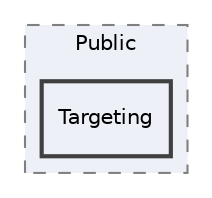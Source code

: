 digraph "Source/GKAbility/Public/Targeting"
{
 // LATEX_PDF_SIZE
  edge [fontname="Helvetica",fontsize="10",labelfontname="Helvetica",labelfontsize="10"];
  node [fontname="Helvetica",fontsize="10",shape=record];
  compound=true
  subgraph clusterdir_9b2858cc452508f4e514ff18cb2eb58e {
    graph [ bgcolor="#edf0f7", pencolor="grey50", style="filled,dashed,", label="Public", fontname="Helvetica", fontsize="10", URL="dir_9b2858cc452508f4e514ff18cb2eb58e.html"]
  dir_f61f2e4ce307667555ec81a30448ad93 [shape=box, label="Targeting", style="filled,bold,", fillcolor="#edf0f7", color="grey25", URL="dir_f61f2e4ce307667555ec81a30448ad93.html"];
  }
}

